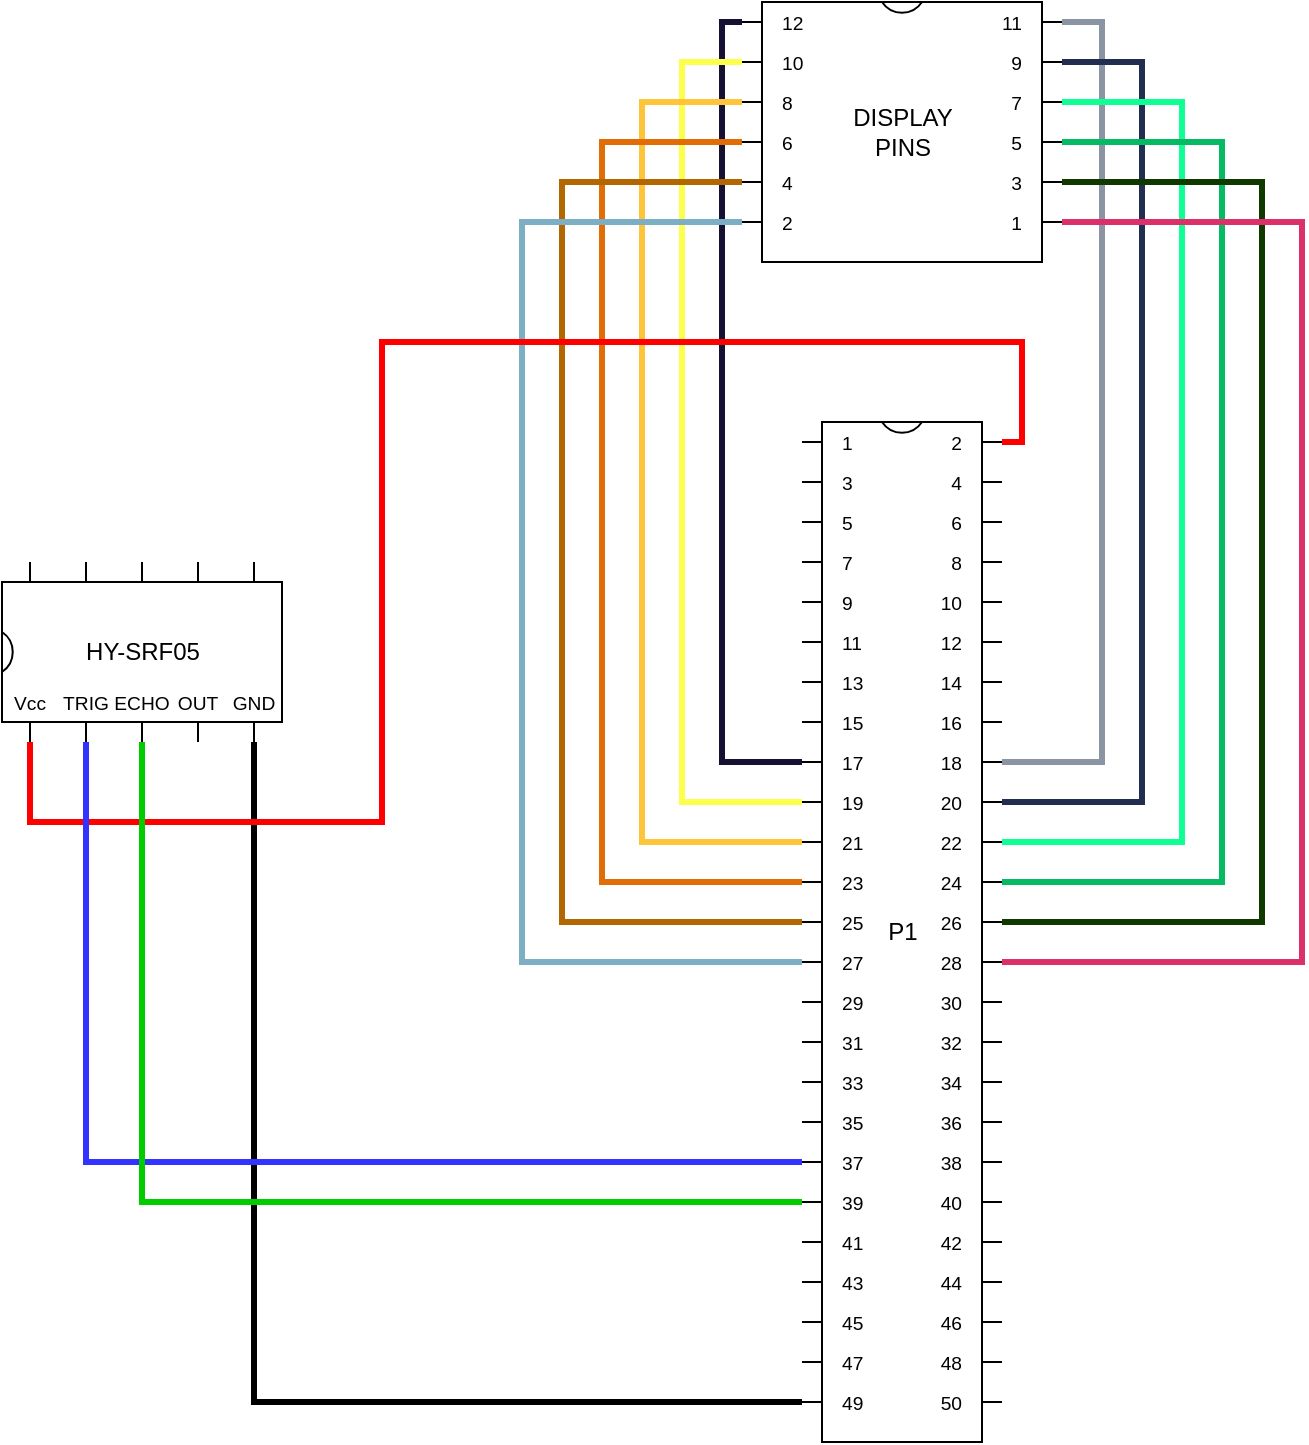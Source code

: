 <mxfile>
    <diagram id="FYhK5XwXPU6vqT4tIKtW" name="Circuit">
        <mxGraphModel dx="774" dy="705" grid="1" gridSize="10" guides="1" tooltips="1" connect="1" arrows="1" fold="1" page="1" pageScale="1" pageWidth="1169" pageHeight="827" math="0" shadow="0">
            <root>
                <mxCell id="Wk73bpi1QF1DkkTy3EzX-0"/>
                <mxCell id="Wk73bpi1QF1DkkTy3EzX-1" parent="Wk73bpi1QF1DkkTy3EzX-0"/>
                <mxCell id="ErJWRahHPDitt9mFPtBU-3" style="edgeStyle=orthogonalEdgeStyle;rounded=0;html=1;exitX=0;exitY=0;exitDx=0;exitDy=170;exitPerimeter=0;entryX=0;entryY=0;entryDx=0;entryDy=10;entryPerimeter=0;endArrow=none;endFill=0;strokeColor=#161032;strokeWidth=3;" parent="Wk73bpi1QF1DkkTy3EzX-1" source="kcwzbJU05wZz-cIJv0j--0" target="kcwzbJU05wZz-cIJv0j--2" edge="1">
                    <mxGeometry relative="1" as="geometry"/>
                </mxCell>
                <mxCell id="ErJWRahHPDitt9mFPtBU-4" style="edgeStyle=orthogonalEdgeStyle;rounded=0;html=1;exitX=0;exitY=0;exitDx=0;exitDy=190;exitPerimeter=0;entryX=0;entryY=0;entryDx=0;entryDy=30;entryPerimeter=0;endArrow=none;endFill=0;strokeColor=#FCFF4B;strokeWidth=3;" parent="Wk73bpi1QF1DkkTy3EzX-1" source="kcwzbJU05wZz-cIJv0j--0" target="kcwzbJU05wZz-cIJv0j--2" edge="1">
                    <mxGeometry relative="1" as="geometry">
                        <Array as="points">
                            <mxPoint x="740" y="430"/>
                            <mxPoint x="740" y="60"/>
                        </Array>
                    </mxGeometry>
                </mxCell>
                <mxCell id="ErJWRahHPDitt9mFPtBU-5" style="edgeStyle=orthogonalEdgeStyle;rounded=0;html=1;exitX=0;exitY=0;exitDx=0;exitDy=210;exitPerimeter=0;entryX=0;entryY=0;entryDx=0;entryDy=50;entryPerimeter=0;endArrow=none;endFill=0;strokeColor=#ffc53a;strokeWidth=3;" parent="Wk73bpi1QF1DkkTy3EzX-1" source="kcwzbJU05wZz-cIJv0j--0" target="kcwzbJU05wZz-cIJv0j--2" edge="1">
                    <mxGeometry relative="1" as="geometry">
                        <Array as="points">
                            <mxPoint x="720" y="450"/>
                            <mxPoint x="720" y="80"/>
                        </Array>
                    </mxGeometry>
                </mxCell>
                <mxCell id="ErJWRahHPDitt9mFPtBU-6" style="edgeStyle=orthogonalEdgeStyle;rounded=0;html=1;exitX=0;exitY=0;exitDx=0;exitDy=230;exitPerimeter=0;entryX=0;entryY=0;entryDx=0;entryDy=70;entryPerimeter=0;endArrow=none;endFill=0;strokeColor=#e06d06;strokeWidth=3;" parent="Wk73bpi1QF1DkkTy3EzX-1" source="kcwzbJU05wZz-cIJv0j--0" target="kcwzbJU05wZz-cIJv0j--2" edge="1">
                    <mxGeometry relative="1" as="geometry">
                        <Array as="points">
                            <mxPoint x="700" y="470"/>
                            <mxPoint x="700" y="100"/>
                        </Array>
                    </mxGeometry>
                </mxCell>
                <mxCell id="ErJWRahHPDitt9mFPtBU-7" style="edgeStyle=orthogonalEdgeStyle;rounded=0;html=1;exitX=0;exitY=0;exitDx=0;exitDy=250;exitPerimeter=0;entryX=0;entryY=0;entryDx=0;entryDy=90;entryPerimeter=0;endArrow=none;endFill=0;strokeColor=#b26700;strokeWidth=3;" parent="Wk73bpi1QF1DkkTy3EzX-1" source="kcwzbJU05wZz-cIJv0j--0" target="kcwzbJU05wZz-cIJv0j--2" edge="1">
                    <mxGeometry relative="1" as="geometry">
                        <Array as="points">
                            <mxPoint x="680" y="490"/>
                            <mxPoint x="680" y="120"/>
                        </Array>
                    </mxGeometry>
                </mxCell>
                <mxCell id="ErJWRahHPDitt9mFPtBU-8" style="edgeStyle=orthogonalEdgeStyle;rounded=0;html=1;exitX=0;exitY=0;exitDx=0;exitDy=270;exitPerimeter=0;entryX=0;entryY=0;entryDx=0;entryDy=110;entryPerimeter=0;endArrow=none;endFill=0;strokeColor=#7CAFC4;strokeWidth=3;" parent="Wk73bpi1QF1DkkTy3EzX-1" source="kcwzbJU05wZz-cIJv0j--0" target="kcwzbJU05wZz-cIJv0j--2" edge="1">
                    <mxGeometry relative="1" as="geometry">
                        <Array as="points">
                            <mxPoint x="660" y="510"/>
                            <mxPoint x="660" y="140"/>
                        </Array>
                    </mxGeometry>
                </mxCell>
                <mxCell id="ErJWRahHPDitt9mFPtBU-9" style="edgeStyle=orthogonalEdgeStyle;rounded=0;html=1;exitX=1;exitY=0;exitDx=0;exitDy=170;exitPerimeter=0;entryX=1;entryY=0;entryDx=0;entryDy=10;entryPerimeter=0;endArrow=none;endFill=0;strokeColor=#8b94a3;strokeWidth=3;" parent="Wk73bpi1QF1DkkTy3EzX-1" source="kcwzbJU05wZz-cIJv0j--0" target="kcwzbJU05wZz-cIJv0j--2" edge="1">
                    <mxGeometry relative="1" as="geometry">
                        <Array as="points">
                            <mxPoint x="950" y="410"/>
                            <mxPoint x="950" y="40"/>
                        </Array>
                    </mxGeometry>
                </mxCell>
                <mxCell id="ErJWRahHPDitt9mFPtBU-10" style="edgeStyle=orthogonalEdgeStyle;rounded=0;html=1;exitX=1;exitY=0;exitDx=0;exitDy=190;exitPerimeter=0;entryX=1;entryY=0;entryDx=0;entryDy=30;entryPerimeter=0;endArrow=none;endFill=0;strokeColor=#222e50;strokeWidth=3;" parent="Wk73bpi1QF1DkkTy3EzX-1" source="kcwzbJU05wZz-cIJv0j--0" target="kcwzbJU05wZz-cIJv0j--2" edge="1">
                    <mxGeometry relative="1" as="geometry">
                        <Array as="points">
                            <mxPoint x="970" y="430"/>
                            <mxPoint x="970" y="60"/>
                        </Array>
                    </mxGeometry>
                </mxCell>
                <mxCell id="ErJWRahHPDitt9mFPtBU-11" style="edgeStyle=orthogonalEdgeStyle;rounded=0;html=1;exitX=1;exitY=0;exitDx=0;exitDy=210;exitPerimeter=0;entryX=1;entryY=0;entryDx=0;entryDy=50;entryPerimeter=0;endArrow=none;endFill=0;strokeColor=#0fff95;strokeWidth=3;" parent="Wk73bpi1QF1DkkTy3EzX-1" source="kcwzbJU05wZz-cIJv0j--0" target="kcwzbJU05wZz-cIJv0j--2" edge="1">
                    <mxGeometry relative="1" as="geometry">
                        <Array as="points">
                            <mxPoint x="990" y="450"/>
                            <mxPoint x="990" y="80"/>
                        </Array>
                    </mxGeometry>
                </mxCell>
                <mxCell id="ErJWRahHPDitt9mFPtBU-12" style="edgeStyle=orthogonalEdgeStyle;rounded=0;html=1;exitX=1;exitY=0;exitDx=0;exitDy=230;exitPerimeter=0;entryX=1;entryY=0;entryDx=0;entryDy=70;entryPerimeter=0;endArrow=none;endFill=0;strokeColor=#06ba63;strokeWidth=3;" parent="Wk73bpi1QF1DkkTy3EzX-1" source="kcwzbJU05wZz-cIJv0j--0" target="kcwzbJU05wZz-cIJv0j--2" edge="1">
                    <mxGeometry relative="1" as="geometry">
                        <Array as="points">
                            <mxPoint x="1010" y="470"/>
                            <mxPoint x="1010" y="100"/>
                        </Array>
                    </mxGeometry>
                </mxCell>
                <mxCell id="ErJWRahHPDitt9mFPtBU-13" style="edgeStyle=orthogonalEdgeStyle;rounded=0;html=1;exitX=1;exitY=0;exitDx=0;exitDy=250;exitPerimeter=0;entryX=1;entryY=0;entryDx=0;entryDy=90;entryPerimeter=0;endArrow=none;endFill=0;strokeColor=#103900;strokeWidth=3;" parent="Wk73bpi1QF1DkkTy3EzX-1" source="kcwzbJU05wZz-cIJv0j--0" target="kcwzbJU05wZz-cIJv0j--2" edge="1">
                    <mxGeometry relative="1" as="geometry">
                        <Array as="points">
                            <mxPoint x="1030" y="490"/>
                            <mxPoint x="1030" y="120"/>
                        </Array>
                    </mxGeometry>
                </mxCell>
                <mxCell id="ErJWRahHPDitt9mFPtBU-14" style="edgeStyle=orthogonalEdgeStyle;rounded=0;html=1;exitX=1;exitY=0;exitDx=0;exitDy=270;exitPerimeter=0;entryX=1;entryY=0;entryDx=0;entryDy=110;entryPerimeter=0;endArrow=none;endFill=0;strokeColor=#db3069;strokeWidth=3;" parent="Wk73bpi1QF1DkkTy3EzX-1" source="kcwzbJU05wZz-cIJv0j--0" target="kcwzbJU05wZz-cIJv0j--2" edge="1">
                    <mxGeometry relative="1" as="geometry">
                        <Array as="points">
                            <mxPoint x="1050" y="510"/>
                            <mxPoint x="1050" y="140"/>
                        </Array>
                    </mxGeometry>
                </mxCell>
                <mxCell id="kcwzbJU05wZz-cIJv0j--0" value="P1" style="shadow=0;dashed=0;align=center;html=1;strokeWidth=1;shape=mxgraph.electrical.logic_gates.dual_inline_ic;labelNames=1,3,5,7,9,11,13,15,17,19,21,23,25,27,29,31,33,35,37,39,41,43,45,47,49,50,48,46,44,42,40,38,36,34,32,30,28,26,24,22,20,18,16,14,12,10,8,6,4,2;labelCount=50;pinLabelType=cust;" parent="Wk73bpi1QF1DkkTy3EzX-1" vertex="1">
                    <mxGeometry x="800" y="240" width="100" height="510" as="geometry"/>
                </mxCell>
                <mxCell id="kcwzbJU05wZz-cIJv0j--2" value="DISPLAY&lt;br&gt;PINS" style="shadow=0;dashed=0;align=center;html=1;strokeWidth=1;shape=mxgraph.electrical.logic_gates.dual_inline_ic;labelNames=12,10,8,6,4,2,1,3,5,7,9,11;pinLabelType=cust;labelCount=12;" parent="Wk73bpi1QF1DkkTy3EzX-1" vertex="1">
                    <mxGeometry x="770" y="30" width="160" height="130" as="geometry"/>
                </mxCell>
                <mxCell id="kcwzbJU05wZz-cIJv0j--5" style="edgeStyle=orthogonalEdgeStyle;html=1;exitX=0;exitY=1;exitDx=126;exitDy=0;exitPerimeter=0;entryX=0;entryY=0;entryDx=0;entryDy=490;entryPerimeter=0;rounded=0;strokeWidth=3;endArrow=none;endFill=0;" parent="Wk73bpi1QF1DkkTy3EzX-1" source="kcwzbJU05wZz-cIJv0j--4" target="kcwzbJU05wZz-cIJv0j--0" edge="1">
                    <mxGeometry relative="1" as="geometry"/>
                </mxCell>
                <mxCell id="ErJWRahHPDitt9mFPtBU-0" style="edgeStyle=orthogonalEdgeStyle;html=1;exitX=0;exitY=1;exitDx=14;exitDy=0;exitPerimeter=0;entryX=1;entryY=0;entryDx=0;entryDy=10;entryPerimeter=0;strokeColor=#FF0000;rounded=0;endArrow=none;endFill=0;strokeWidth=3;" parent="Wk73bpi1QF1DkkTy3EzX-1" source="kcwzbJU05wZz-cIJv0j--4" target="kcwzbJU05wZz-cIJv0j--0" edge="1">
                    <mxGeometry relative="1" as="geometry">
                        <Array as="points">
                            <mxPoint x="414" y="440"/>
                            <mxPoint x="590" y="440"/>
                            <mxPoint x="590" y="200"/>
                            <mxPoint x="910" y="200"/>
                            <mxPoint x="910" y="250"/>
                        </Array>
                    </mxGeometry>
                </mxCell>
                <mxCell id="ErJWRahHPDitt9mFPtBU-1" style="edgeStyle=orthogonalEdgeStyle;rounded=0;html=1;exitX=0;exitY=1;exitDx=42;exitDy=0;exitPerimeter=0;entryX=0;entryY=0;entryDx=0;entryDy=370;entryPerimeter=0;endArrow=none;endFill=0;strokeColor=#3333FF;strokeWidth=3;" parent="Wk73bpi1QF1DkkTy3EzX-1" source="kcwzbJU05wZz-cIJv0j--4" target="kcwzbJU05wZz-cIJv0j--0" edge="1">
                    <mxGeometry relative="1" as="geometry"/>
                </mxCell>
                <mxCell id="ErJWRahHPDitt9mFPtBU-2" style="edgeStyle=orthogonalEdgeStyle;rounded=0;html=1;exitX=0;exitY=1;exitDx=70;exitDy=0;exitPerimeter=0;entryX=0;entryY=0;entryDx=0;entryDy=390;entryPerimeter=0;endArrow=none;endFill=0;strokeColor=#00CC00;strokeWidth=3;" parent="Wk73bpi1QF1DkkTy3EzX-1" source="kcwzbJU05wZz-cIJv0j--4" target="kcwzbJU05wZz-cIJv0j--0" edge="1">
                    <mxGeometry relative="1" as="geometry"/>
                </mxCell>
                <mxCell id="kcwzbJU05wZz-cIJv0j--4" value="HY-SRF05" style="shadow=0;dashed=0;align=center;html=1;strokeWidth=1;shape=mxgraph.electrical.logic_gates.dual_inline_ic;labelNames=Vcc,TRIG,ECHO,OUT,GND;startPin=w;pinSpacing=28;labelCount=5;pinLabelType=cust;treeMoving=0;portConstraint=none;perimeter=rectanglePerimeter;snapToPoint=0;portConstraintRotation=0;" parent="Wk73bpi1QF1DkkTy3EzX-1" vertex="1">
                    <mxGeometry x="400" y="310" width="140" height="90" as="geometry"/>
                </mxCell>
            </root>
        </mxGraphModel>
    </diagram>
    <diagram id="Q5PKtIPmYla0WtoodmxI" name="fsm system">
        <mxGraphModel dx="890" dy="811" grid="1" gridSize="10" guides="1" tooltips="1" connect="1" arrows="1" fold="1" page="1" pageScale="1" pageWidth="1169" pageHeight="827" math="0" shadow="0">
            <root>
                <mxCell id="fCrUIj7ICpANIgIqwlMM-0"/>
                <mxCell id="fCrUIj7ICpANIgIqwlMM-1" parent="fCrUIj7ICpANIgIqwlMM-0"/>
                <mxCell id="I3N1WQbEvghAyw6arRP5-0" value="Start" style="ellipse;whiteSpace=wrap;html=1;" parent="fCrUIj7ICpANIgIqwlMM-1" vertex="1">
                    <mxGeometry x="190" y="110" width="70" height="70" as="geometry"/>
                </mxCell>
                <mxCell id="I3N1WQbEvghAyw6arRP5-11" value="" style="html=1;verticalAlign=bottom;endArrow=block;exitX=0.5;exitY=1;exitDx=0;exitDy=0;entryX=0.5;entryY=0;entryDx=0;entryDy=0;" parent="fCrUIj7ICpANIgIqwlMM-1" source="I3N1WQbEvghAyw6arRP5-0" target="QiX7VZfeqCpp36fPk9c1-0" edge="1">
                    <mxGeometry width="80" relative="1" as="geometry">
                        <mxPoint x="480" y="10" as="sourcePoint"/>
                        <mxPoint x="300.14" y="140.74" as="targetPoint"/>
                    </mxGeometry>
                </mxCell>
                <mxCell id="I3N1WQbEvghAyw6arRP5-35" value="&lt;font style=&quot;font-size: 35px&quot;&gt;Main&lt;br&gt;Finite State Machine&lt;/font&gt;" style="text;html=1;align=center;verticalAlign=middle;resizable=0;points=[];autosize=1;strokeColor=none;fillColor=none;" parent="fCrUIj7ICpANIgIqwlMM-1" vertex="1">
                    <mxGeometry x="60" y="20" width="330" height="50" as="geometry"/>
                </mxCell>
                <mxCell id="QiX7VZfeqCpp36fPk9c1-2" style="edgeStyle=none;html=1;exitX=0.5;exitY=1;exitDx=0;exitDy=0;entryX=0.5;entryY=0;entryDx=0;entryDy=0;" parent="fCrUIj7ICpANIgIqwlMM-1" source="QiX7VZfeqCpp36fPk9c1-0" target="QiX7VZfeqCpp36fPk9c1-1" edge="1">
                    <mxGeometry relative="1" as="geometry"/>
                </mxCell>
                <mxCell id="QiX7VZfeqCpp36fPk9c1-0" value="PORT&lt;br&gt;INIT" style="ellipse;whiteSpace=wrap;html=1;" parent="fCrUIj7ICpANIgIqwlMM-1" vertex="1">
                    <mxGeometry x="190" y="230" width="70" height="70" as="geometry"/>
                </mxCell>
                <mxCell id="QiX7VZfeqCpp36fPk9c1-4" style="edgeStyle=none;html=1;exitX=0.5;exitY=1;exitDx=0;exitDy=0;entryX=0.5;entryY=0;entryDx=0;entryDy=0;" parent="fCrUIj7ICpANIgIqwlMM-1" source="QiX7VZfeqCpp36fPk9c1-1" target="OgIxnC60-ptuwVd4k0WJ-2" edge="1">
                    <mxGeometry relative="1" as="geometry">
                        <mxPoint x="225" y="541" as="targetPoint"/>
                    </mxGeometry>
                </mxCell>
                <mxCell id="vt9f80a6ZNbZLHHa2RtJ-0" value="PIT2_TEN=1" style="edgeLabel;html=1;align=center;verticalAlign=middle;resizable=0;points=[];" parent="QiX7VZfeqCpp36fPk9c1-4" vertex="1" connectable="0">
                    <mxGeometry x="-0.32" y="-1" relative="1" as="geometry">
                        <mxPoint as="offset"/>
                    </mxGeometry>
                </mxCell>
                <mxCell id="QiX7VZfeqCpp36fPk9c1-1" value="PIT&lt;br&gt;INIT" style="ellipse;whiteSpace=wrap;html=1;" parent="fCrUIj7ICpANIgIqwlMM-1" vertex="1">
                    <mxGeometry x="190" y="370" width="70" height="70" as="geometry"/>
                </mxCell>
                <mxCell id="QiX7VZfeqCpp36fPk9c1-28" style="edgeStyle=orthogonalEdgeStyle;curved=1;html=1;exitX=0.5;exitY=1;exitDx=0;exitDy=0;entryX=0.5;entryY=0;entryDx=0;entryDy=0;fontSize=13;elbow=vertical;" parent="fCrUIj7ICpANIgIqwlMM-1" source="QiX7VZfeqCpp36fPk9c1-7" target="QiX7VZfeqCpp36fPk9c1-17" edge="1">
                    <mxGeometry relative="1" as="geometry"/>
                </mxCell>
                <mxCell id="QiX7VZfeqCpp36fPk9c1-29" value="10us" style="edgeLabel;html=1;align=center;verticalAlign=middle;resizable=0;points=[];fontSize=13;" parent="QiX7VZfeqCpp36fPk9c1-28" vertex="1" connectable="0">
                    <mxGeometry x="0.182" y="-3" relative="1" as="geometry">
                        <mxPoint x="1" as="offset"/>
                    </mxGeometry>
                </mxCell>
                <mxCell id="QiX7VZfeqCpp36fPk9c1-7" value="START&lt;br&gt;TRIG" style="ellipse;whiteSpace=wrap;html=1;" parent="fCrUIj7ICpANIgIqwlMM-1" vertex="1">
                    <mxGeometry x="570" y="100" width="70" height="70" as="geometry"/>
                </mxCell>
                <mxCell id="QiX7VZfeqCpp36fPk9c1-8" value="&lt;font style=&quot;font-size: 35px&quot;&gt;Ultrasonic sensor (TRIG)&lt;br&gt;Finite State Machine&lt;/font&gt;" style="text;html=1;align=center;verticalAlign=middle;resizable=0;points=[];autosize=1;strokeColor=none;fillColor=none;" parent="fCrUIj7ICpANIgIqwlMM-1" vertex="1">
                    <mxGeometry x="605" y="20" width="400" height="50" as="geometry"/>
                </mxCell>
                <mxCell id="QiX7VZfeqCpp36fPk9c1-11" style="edgeStyle=orthogonalEdgeStyle;curved=1;html=1;exitX=1;exitY=0.5;exitDx=0;exitDy=0;entryX=0.5;entryY=1;entryDx=0;entryDy=0;elbow=vertical;" parent="fCrUIj7ICpANIgIqwlMM-1" source="QiX7VZfeqCpp36fPk9c1-9" target="QiX7VZfeqCpp36fPk9c1-10" edge="1">
                    <mxGeometry relative="1" as="geometry"/>
                </mxCell>
                <mxCell id="QiX7VZfeqCpp36fPk9c1-14" value="100ms" style="edgeLabel;html=1;align=center;verticalAlign=middle;resizable=0;points=[];fontSize=13;" parent="QiX7VZfeqCpp36fPk9c1-11" vertex="1" connectable="0">
                    <mxGeometry x="-0.228" y="5" relative="1" as="geometry">
                        <mxPoint as="offset"/>
                    </mxGeometry>
                </mxCell>
                <mxCell id="QiX7VZfeqCpp36fPk9c1-9" value="START&lt;br&gt;PIT2" style="ellipse;whiteSpace=wrap;html=1;" parent="fCrUIj7ICpANIgIqwlMM-1" vertex="1">
                    <mxGeometry x="860" y="230" width="70" height="70" as="geometry"/>
                </mxCell>
                <mxCell id="QiX7VZfeqCpp36fPk9c1-12" style="edgeStyle=orthogonalEdgeStyle;curved=1;html=1;exitX=0;exitY=0.5;exitDx=0;exitDy=0;entryX=0.5;entryY=0;entryDx=0;entryDy=0;elbow=vertical;" parent="fCrUIj7ICpANIgIqwlMM-1" source="QiX7VZfeqCpp36fPk9c1-10" target="QiX7VZfeqCpp36fPk9c1-9" edge="1">
                    <mxGeometry relative="1" as="geometry"/>
                </mxCell>
                <mxCell id="QiX7VZfeqCpp36fPk9c1-16" value="PIT_TEN=1" style="edgeLabel;html=1;align=center;verticalAlign=middle;resizable=0;points=[];fontSize=13;" parent="QiX7VZfeqCpp36fPk9c1-12" vertex="1" connectable="0">
                    <mxGeometry x="0.6" y="19" relative="1" as="geometry">
                        <mxPoint x="6" as="offset"/>
                    </mxGeometry>
                </mxCell>
                <mxCell id="QiX7VZfeqCpp36fPk9c1-13" style="html=1;exitX=0;exitY=0.5;exitDx=0;exitDy=0;entryX=1;entryY=0.5;entryDx=0;entryDy=0;elbow=vertical;" parent="fCrUIj7ICpANIgIqwlMM-1" source="QiX7VZfeqCpp36fPk9c1-10" target="QiX7VZfeqCpp36fPk9c1-7" edge="1">
                    <mxGeometry relative="1" as="geometry"/>
                </mxCell>
                <mxCell id="QiX7VZfeqCpp36fPk9c1-22" value="PTA26_PDOR=1" style="edgeLabel;html=1;align=center;verticalAlign=middle;resizable=0;points=[];fontSize=13;" parent="QiX7VZfeqCpp36fPk9c1-13" vertex="1" connectable="0">
                    <mxGeometry x="0.223" y="2" relative="1" as="geometry">
                        <mxPoint as="offset"/>
                    </mxGeometry>
                </mxCell>
                <mxCell id="QiX7VZfeqCpp36fPk9c1-10" value="PIT2&lt;br&gt;IRQ" style="ellipse;whiteSpace=wrap;html=1;" parent="fCrUIj7ICpANIgIqwlMM-1" vertex="1">
                    <mxGeometry x="1020" y="130" width="70" height="70" as="geometry"/>
                </mxCell>
                <mxCell id="QiX7VZfeqCpp36fPk9c1-26" style="edgeStyle=orthogonalEdgeStyle;curved=1;html=1;exitX=1;exitY=0.5;exitDx=0;exitDy=0;fontSize=13;elbow=vertical;" parent="fCrUIj7ICpANIgIqwlMM-1" source="QiX7VZfeqCpp36fPk9c1-17" target="QiX7VZfeqCpp36fPk9c1-24" edge="1">
                    <mxGeometry relative="1" as="geometry"/>
                </mxCell>
                <mxCell id="QiX7VZfeqCpp36fPk9c1-27" value="PTA26_PDOR=0" style="edgeLabel;html=1;align=center;verticalAlign=middle;resizable=0;points=[];fontSize=13;" parent="QiX7VZfeqCpp36fPk9c1-26" vertex="1" connectable="0">
                    <mxGeometry x="0.144" y="3" relative="1" as="geometry">
                        <mxPoint y="-8" as="offset"/>
                    </mxGeometry>
                </mxCell>
                <mxCell id="QiX7VZfeqCpp36fPk9c1-17" value="PIT0&lt;br&gt;IRQ" style="ellipse;whiteSpace=wrap;html=1;" parent="fCrUIj7ICpANIgIqwlMM-1" vertex="1">
                    <mxGeometry x="610" y="240" width="70" height="70" as="geometry"/>
                </mxCell>
                <mxCell id="QiX7VZfeqCpp36fPk9c1-24" value="WAIT&lt;br&gt;PIT2" style="ellipse;whiteSpace=wrap;html=1;" parent="fCrUIj7ICpANIgIqwlMM-1" vertex="1">
                    <mxGeometry x="790" y="310" width="70" height="70" as="geometry"/>
                </mxCell>
                <mxCell id="QiX7VZfeqCpp36fPk9c1-30" value="&lt;font style=&quot;font-size: 35px&quot;&gt;Ultrasonic sensor (ECHO)&lt;br&gt;Finite State Machine&lt;/font&gt;" style="text;html=1;align=center;verticalAlign=middle;resizable=0;points=[];autosize=1;strokeColor=none;fillColor=none;" parent="fCrUIj7ICpANIgIqwlMM-1" vertex="1">
                    <mxGeometry x="605" y="410" width="420" height="50" as="geometry"/>
                </mxCell>
                <mxCell id="QiX7VZfeqCpp36fPk9c1-34" style="edgeStyle=orthogonalEdgeStyle;curved=1;html=1;exitX=1;exitY=0;exitDx=0;exitDy=0;entryX=0;entryY=0.5;entryDx=0;entryDy=0;fontSize=13;elbow=vertical;" parent="fCrUIj7ICpANIgIqwlMM-1" source="QiX7VZfeqCpp36fPk9c1-31" target="QiX7VZfeqCpp36fPk9c1-32" edge="1">
                    <mxGeometry relative="1" as="geometry"/>
                </mxCell>
                <mxCell id="QiX7VZfeqCpp36fPk9c1-36" value="RISING_EDGE/PIT1_TEN=1" style="edgeLabel;html=1;align=center;verticalAlign=middle;resizable=0;points=[];fontSize=13;" parent="QiX7VZfeqCpp36fPk9c1-34" vertex="1" connectable="0">
                    <mxGeometry x="0.302" y="-11" relative="1" as="geometry">
                        <mxPoint x="-12" y="14" as="offset"/>
                    </mxGeometry>
                </mxCell>
                <mxCell id="QiX7VZfeqCpp36fPk9c1-35" style="edgeStyle=orthogonalEdgeStyle;curved=1;html=1;exitX=1;exitY=1;exitDx=0;exitDy=0;entryX=0;entryY=0.5;entryDx=0;entryDy=0;fontSize=13;elbow=vertical;" parent="fCrUIj7ICpANIgIqwlMM-1" source="QiX7VZfeqCpp36fPk9c1-31" target="QiX7VZfeqCpp36fPk9c1-33" edge="1">
                    <mxGeometry relative="1" as="geometry"/>
                </mxCell>
                <mxCell id="QiX7VZfeqCpp36fPk9c1-37" value="FALLING_EDGE" style="edgeLabel;html=1;align=center;verticalAlign=middle;resizable=0;points=[];fontSize=13;" parent="QiX7VZfeqCpp36fPk9c1-35" vertex="1" connectable="0">
                    <mxGeometry x="-0.059" y="-13" relative="1" as="geometry">
                        <mxPoint x="6" y="12" as="offset"/>
                    </mxGeometry>
                </mxCell>
                <mxCell id="QiX7VZfeqCpp36fPk9c1-31" value="PORTA&lt;br&gt;IRG" style="ellipse;whiteSpace=wrap;html=1;" parent="fCrUIj7ICpANIgIqwlMM-1" vertex="1">
                    <mxGeometry x="585" y="590" width="70" height="70" as="geometry"/>
                </mxCell>
                <mxCell id="QiX7VZfeqCpp36fPk9c1-32" value="START&lt;br&gt;PIT1" style="ellipse;whiteSpace=wrap;html=1;" parent="fCrUIj7ICpANIgIqwlMM-1" vertex="1">
                    <mxGeometry x="900" y="510" width="70" height="70" as="geometry"/>
                </mxCell>
                <mxCell id="QiX7VZfeqCpp36fPk9c1-33" value="UPDATE&lt;br&gt;DISTANCE" style="ellipse;whiteSpace=wrap;html=1;" parent="fCrUIj7ICpANIgIqwlMM-1" vertex="1">
                    <mxGeometry x="900" y="680" width="70" height="70" as="geometry"/>
                </mxCell>
                <mxCell id="OgIxnC60-ptuwVd4k0WJ-0" style="edgeStyle=none;html=1;exitX=0.5;exitY=1;exitDx=0;exitDy=0;entryX=0.5;entryY=0;entryDx=0;entryDy=0;" parent="fCrUIj7ICpANIgIqwlMM-1" source="OgIxnC60-ptuwVd4k0WJ-2" target="OgIxnC60-ptuwVd4k0WJ-3" edge="1">
                    <mxGeometry relative="1" as="geometry"/>
                </mxCell>
                <mxCell id="OgIxnC60-ptuwVd4k0WJ-1" value="PIT2_TEN=1" style="edgeLabel;html=1;align=center;verticalAlign=middle;resizable=0;points=[];" parent="OgIxnC60-ptuwVd4k0WJ-0" vertex="1" connectable="0">
                    <mxGeometry x="-0.32" y="-1" relative="1" as="geometry">
                        <mxPoint as="offset"/>
                    </mxGeometry>
                </mxCell>
                <mxCell id="OgIxnC60-ptuwVd4k0WJ-2" value="PIT&lt;br&gt;INIT" style="ellipse;whiteSpace=wrap;html=1;" parent="fCrUIj7ICpANIgIqwlMM-1" vertex="1">
                    <mxGeometry x="190" y="520" width="70" height="70" as="geometry"/>
                </mxCell>
                <mxCell id="OgIxnC60-ptuwVd4k0WJ-3" value="DISPLAY&lt;br&gt;UPDATE" style="ellipse;whiteSpace=wrap;html=1;" parent="fCrUIj7ICpANIgIqwlMM-1" vertex="1">
                    <mxGeometry x="190" y="690" width="70" height="70" as="geometry"/>
                </mxCell>
                <mxCell id="OgIxnC60-ptuwVd4k0WJ-4" style="edgeStyle=orthogonalEdgeStyle;html=1;exitX=0.5;exitY=1;exitDx=0;exitDy=0;elbow=vertical;entryX=1;entryY=0.5;entryDx=0;entryDy=0;curved=1;" parent="fCrUIj7ICpANIgIqwlMM-1" source="OgIxnC60-ptuwVd4k0WJ-3" target="OgIxnC60-ptuwVd4k0WJ-3" edge="1">
                    <mxGeometry relative="1" as="geometry">
                        <mxPoint x="310" y="746" as="targetPoint"/>
                        <Array as="points">
                            <mxPoint x="300" y="831"/>
                        </Array>
                    </mxGeometry>
                </mxCell>
            </root>
        </mxGraphModel>
    </diagram>
    <diagram id="RbQfovTWDlcBjstpYOmP" name="Class diagram">
        <mxGraphModel dx="890" dy="811" grid="1" gridSize="10" guides="1" tooltips="1" connect="1" arrows="1" fold="1" page="1" pageScale="1" pageWidth="1169" pageHeight="827" math="0" shadow="0">
            <root>
                <mxCell id="U9qJtLw5xcD7s-tx1f1j-0"/>
                <mxCell id="U9qJtLw5xcD7s-tx1f1j-1" parent="U9qJtLw5xcD7s-tx1f1j-0"/>
                <mxCell id="8heBTegNDw7k-KR6CvN2-5" style="html=1;entryX=0.5;entryY=1;entryDx=0;entryDy=0;fontSize=18;elbow=vertical;strokeWidth=4;" parent="U9qJtLw5xcD7s-tx1f1j-1" source="8heBTegNDw7k-KR6CvN2-0" target="8heBTegNDw7k-KR6CvN2-4" edge="1">
                    <mxGeometry relative="1" as="geometry"/>
                </mxCell>
                <mxCell id="8heBTegNDw7k-KR6CvN2-7" style="edgeStyle=none;html=1;entryX=0.5;entryY=1;entryDx=0;entryDy=0;fontSize=18;strokeWidth=4;elbow=vertical;" parent="U9qJtLw5xcD7s-tx1f1j-1" source="8heBTegNDw7k-KR6CvN2-0" target="8heBTegNDw7k-KR6CvN2-6" edge="1">
                    <mxGeometry relative="1" as="geometry"/>
                </mxCell>
                <mxCell id="8heBTegNDw7k-KR6CvN2-0" value="&lt;p style=&quot;margin: 6px 0px 0px ; text-align: center ; font-size: 18px&quot;&gt;&lt;b style=&quot;font-size: 18px&quot;&gt;main.c&lt;/b&gt;&lt;/p&gt;&lt;hr style=&quot;font-size: 18px&quot;&gt;&lt;p style=&quot;margin: 0px 0px 0px 8px ; font-size: 18px&quot;&gt;+ DIGIT_0(c_pos) ... DIGIT_9(c_pos)&lt;/p&gt;&lt;p style=&quot;margin: 0px 0px 0px 8px ; font-size: 18px&quot;&gt;&lt;span style=&quot;font-size: 18px&quot;&gt;+ DIGIT_OFF(c_pos)&lt;/span&gt;&lt;/p&gt;&lt;p style=&quot;margin: 0px 0px 0px 8px ; font-size: 18px&quot;&gt;&lt;span style=&quot;font-size: 18px&quot;&gt;&lt;br style=&quot;font-size: 18px&quot;&gt;&lt;/span&gt;&lt;/p&gt;&lt;p style=&quot;margin: 0px 0px 0px 8px ; font-size: 18px&quot;&gt;&lt;span style=&quot;font-size: 18px&quot;&gt;+ distance: float&lt;/span&gt;&lt;/p&gt;&lt;p style=&quot;margin: 0px 0px 0px 8px ; font-size: 18px&quot;&gt;&lt;br style=&quot;font-size: 18px&quot;&gt;&lt;/p&gt;&lt;p style=&quot;margin: 0px 0px 0px 8px ; font-size: 18px&quot;&gt;+ PIT0_IRQHandler(void): void&lt;/p&gt;&lt;p style=&quot;margin: 0px 0px 0px 8px ; font-size: 18px&quot;&gt;+ PIT2_IRQHandler(void): void&lt;/p&gt;&lt;p style=&quot;margin: 0px 0px 0px 8px ; font-size: 18px&quot;&gt;+ PORTA_IRQHandler(void): void&lt;/p&gt;&lt;p style=&quot;margin: 0px 0px 0px 8px ; font-size: 18px&quot;&gt;&lt;br style=&quot;font-size: 18px&quot;&gt;&lt;/p&gt;&lt;p style=&quot;margin: 0px 0px 0px 8px ; font-size: 18px&quot;&gt;&lt;span style=&quot;font-size: 18px&quot;&gt;+ delay(long long): void&lt;/span&gt;&lt;/p&gt;&lt;p style=&quot;margin: 0px 0px 0px 8px ; font-size: 18px&quot;&gt;&lt;span style=&quot;font-size: 18px&quot;&gt;+ MCU_init(void): void&lt;/span&gt;&lt;/p&gt;&lt;p style=&quot;margin: 0px 0px 0px 8px ; font-size: 18px&quot;&gt;&lt;span style=&quot;font-size: 18px&quot;&gt;+ PORT_init(void): void&lt;/span&gt;&lt;/p&gt;&lt;p style=&quot;margin: 0px 0px 0px 8px ; font-size: 18px&quot;&gt;&lt;span style=&quot;font-size: 18px&quot;&gt;+ PIT_init(void): void&lt;/span&gt;&lt;/p&gt;&lt;p style=&quot;margin: 0px 0px 0px 8px ; font-size: 18px&quot;&gt;+ set_digit(char, unsigned char): void&lt;/p&gt;&lt;p style=&quot;margin: 0px 0px 0px 8px ; font-size: 18px&quot;&gt;+ update_display(void): void&lt;/p&gt;&lt;p style=&quot;margin: 0px 0px 0px 8px ; font-size: 18px&quot;&gt;+ start_ultrasonic(void): void&lt;/p&gt;&lt;p style=&quot;margin: 0px 0px 0px 8px ; font-size: 18px&quot;&gt;+ main(): void&lt;br style=&quot;font-size: 18px&quot;&gt;&lt;/p&gt;&lt;p style=&quot;margin: 0px 0px 0px 8px ; font-size: 18px&quot;&gt;&lt;br style=&quot;font-size: 18px&quot;&gt;&lt;/p&gt;&lt;p style=&quot;margin: 0px 0px 0px 8px ; font-size: 18px&quot;&gt;&lt;br style=&quot;font-size: 18px&quot;&gt;&lt;/p&gt;" style="align=left;overflow=fill;html=1;dropTarget=0;fontSize=18;strokeWidth=2;" parent="U9qJtLw5xcD7s-tx1f1j-1" vertex="1">
                    <mxGeometry x="300" y="264" width="360" height="426" as="geometry"/>
                </mxCell>
                <mxCell id="8heBTegNDw7k-KR6CvN2-1" value="" style="shape=component;jettyWidth=8;jettyHeight=4;fontSize=18;strokeWidth=2;" parent="8heBTegNDw7k-KR6CvN2-0" vertex="1">
                    <mxGeometry x="1" width="20" height="20" relative="1" as="geometry">
                        <mxPoint x="-24" y="4" as="offset"/>
                    </mxGeometry>
                </mxCell>
                <mxCell id="8heBTegNDw7k-KR6CvN2-4" value="&lt;p style=&quot;margin: 4px 0px 0px; text-align: center; font-size: 18px;&quot;&gt;&lt;br style=&quot;font-size: 18px;&quot;&gt;&lt;b style=&quot;font-size: 18px;&quot;&gt;MK60DZ10.h&lt;/b&gt;&lt;/p&gt;" style="verticalAlign=top;align=left;overflow=fill;fontSize=18;fontFamily=Helvetica;html=1;strokeWidth=2;" parent="U9qJtLw5xcD7s-tx1f1j-1" vertex="1">
                    <mxGeometry x="320" y="110" width="120" height="70" as="geometry"/>
                </mxCell>
                <mxCell id="8heBTegNDw7k-KR6CvN2-6" value="&lt;p style=&quot;margin: 4px 0px 0px; text-align: center; font-size: 18px;&quot;&gt;&lt;br style=&quot;font-size: 18px;&quot;&gt;&lt;b style=&quot;font-size: 18px;&quot;&gt;stdint.h&lt;/b&gt;&lt;/p&gt;" style="verticalAlign=top;align=left;overflow=fill;fontSize=18;fontFamily=Helvetica;html=1;strokeWidth=2;" parent="U9qJtLw5xcD7s-tx1f1j-1" vertex="1">
                    <mxGeometry x="530" y="110" width="110" height="70" as="geometry"/>
                </mxCell>
            </root>
        </mxGraphModel>
    </diagram>
</mxfile>